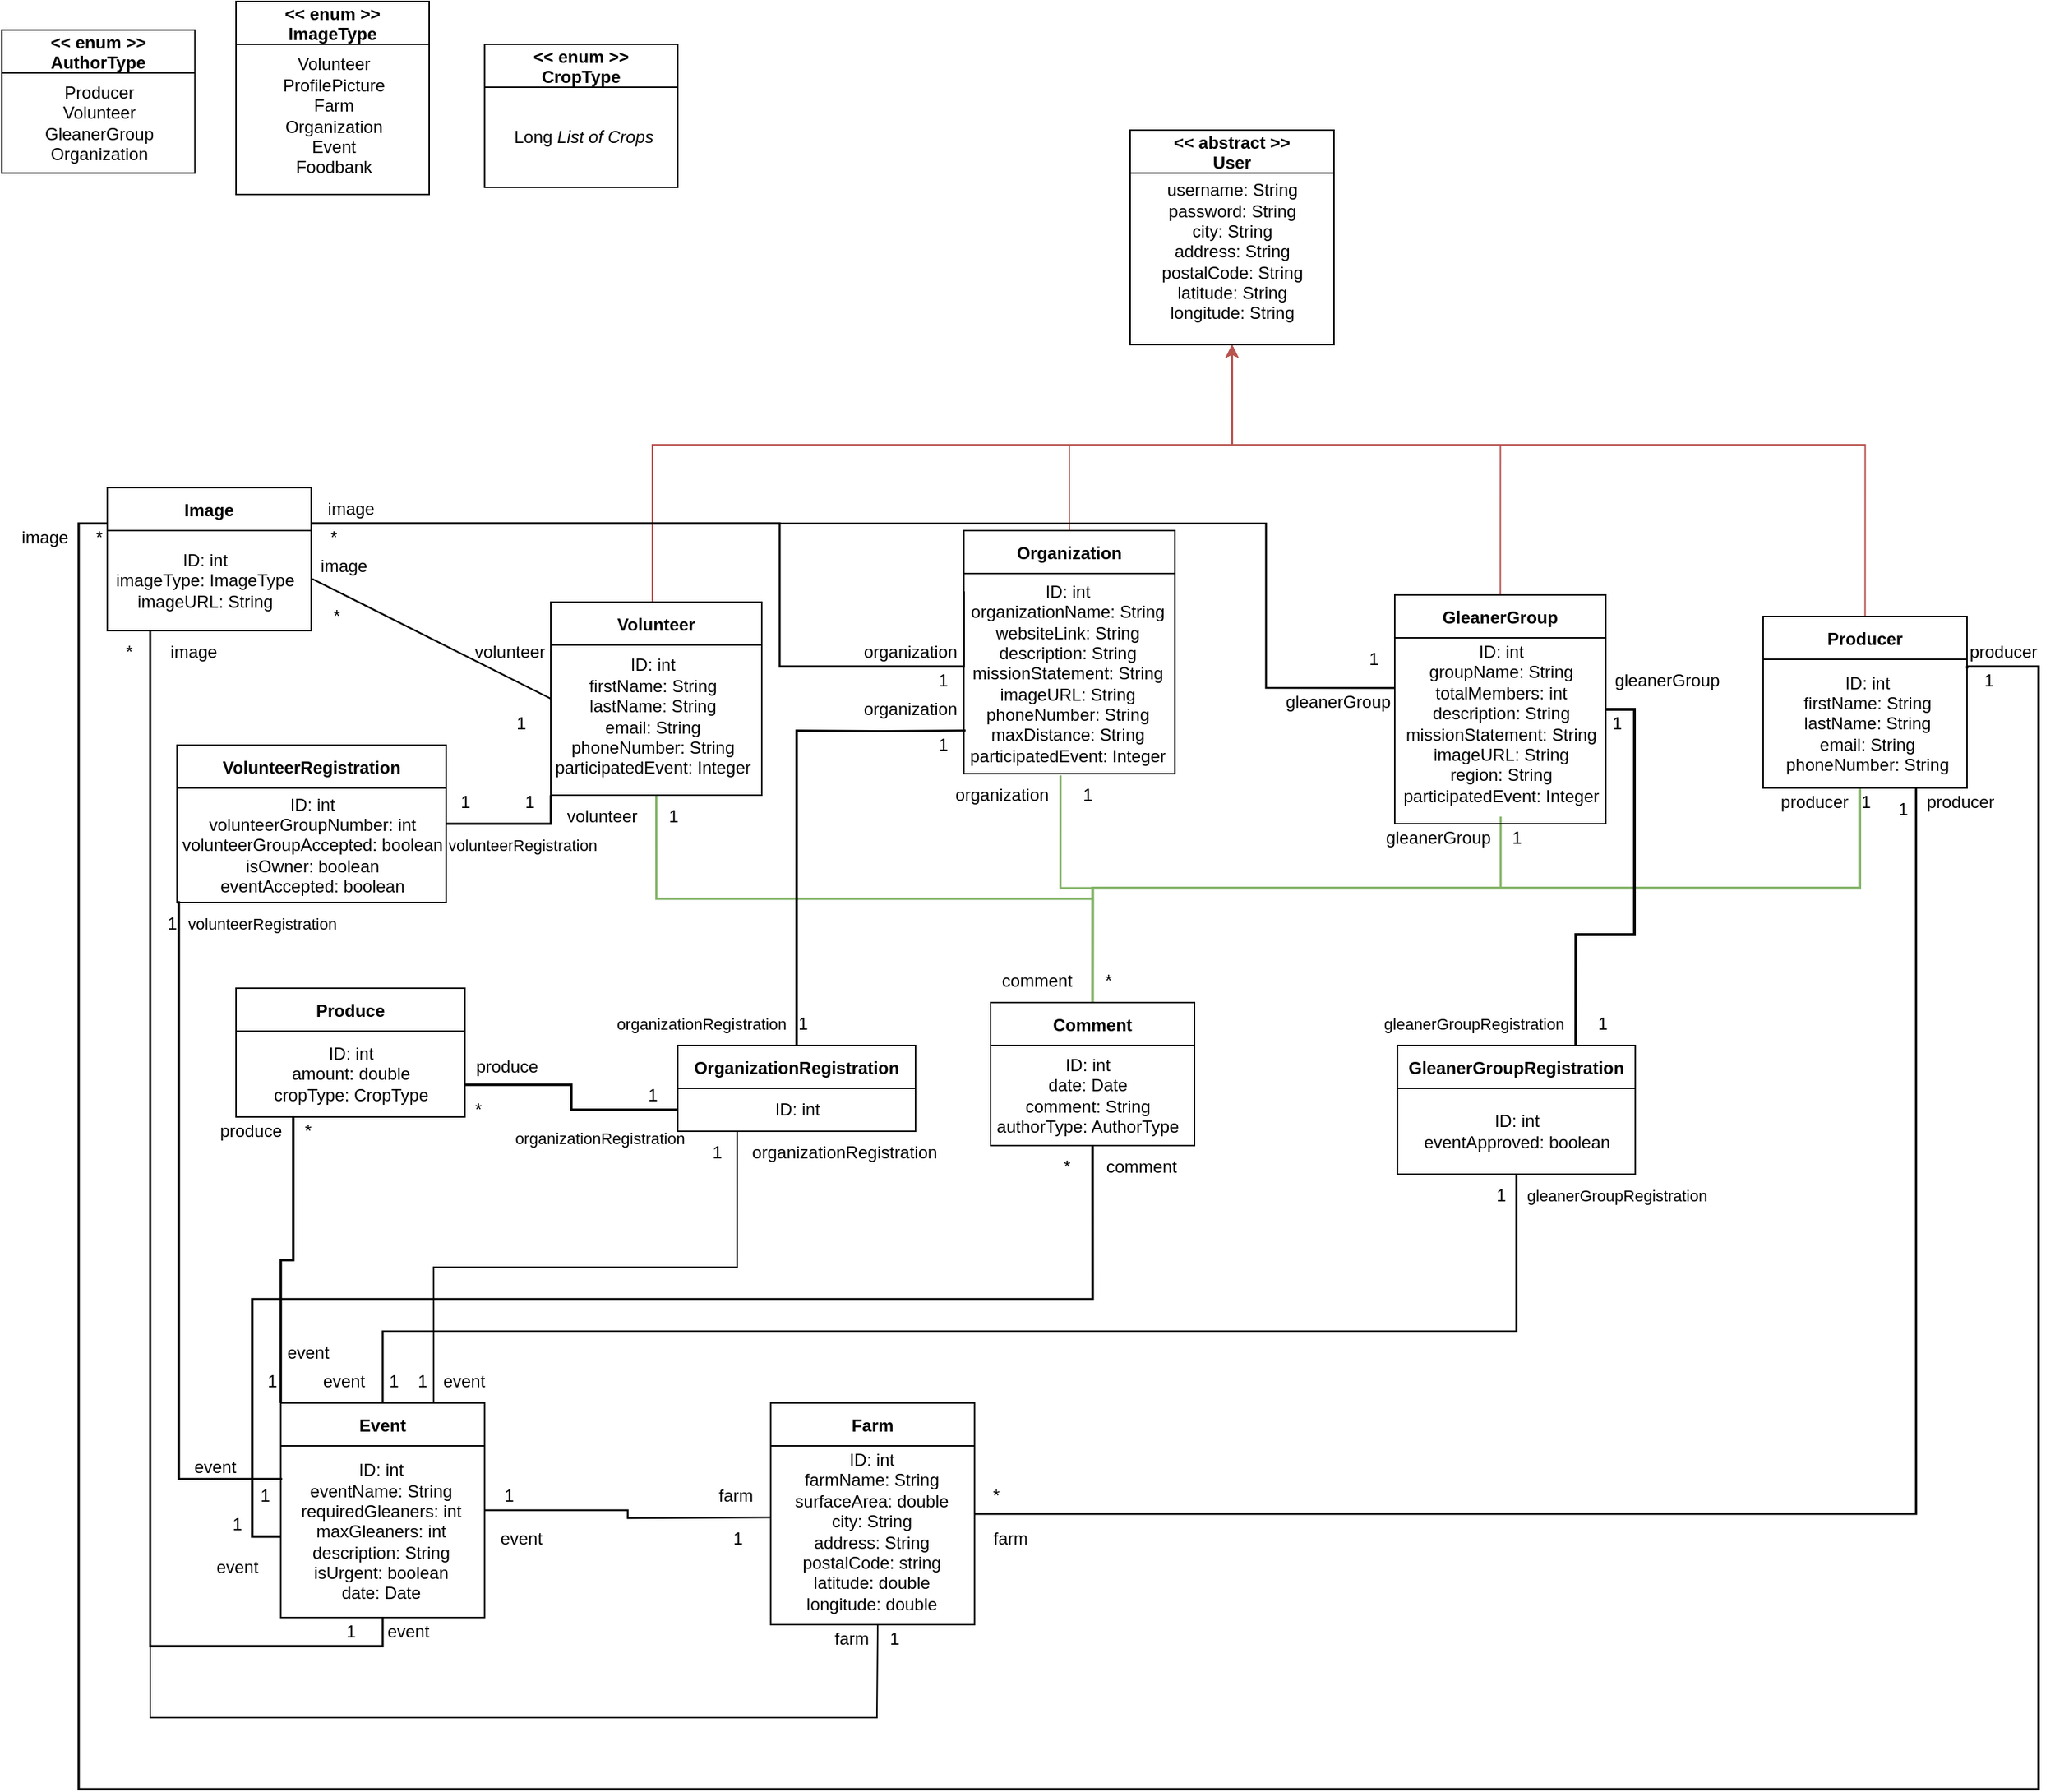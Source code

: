 <mxfile version="20.5.1" type="device"><diagram id="tnx606w1T7UaJfIOxHGK" name="Page-1"><mxGraphModel dx="1409" dy="1509" grid="1" gridSize="10" guides="1" tooltips="1" connect="1" arrows="1" fold="1" page="1" pageScale="1" pageWidth="850" pageHeight="1100" math="0" shadow="0"><root><mxCell id="0"/><mxCell id="1" parent="0"/><mxCell id="emNOb3hf-atkcqScyi4Q-19" value="&lt;&lt; enum &gt;&gt;&#10;AuthorType" style="swimlane;startSize=30;" parent="1" vertex="1"><mxGeometry x="-363.75" y="-940" width="135" height="100" as="geometry"/></mxCell><mxCell id="emNOb3hf-atkcqScyi4Q-20" value="Producer&lt;br&gt;Volunteer&lt;br&gt;GleanerGroup&lt;br&gt;Organization" style="text;html=1;align=center;verticalAlign=middle;resizable=0;points=[];autosize=1;strokeColor=none;fillColor=none;" parent="emNOb3hf-atkcqScyi4Q-19" vertex="1"><mxGeometry x="17.5" y="30" width="100" height="70" as="geometry"/></mxCell><mxCell id="PWf16Jg3KLPN31Nkqu6g-30" style="edgeStyle=orthogonalEdgeStyle;rounded=0;orthogonalLoop=1;jettySize=auto;html=1;exitX=0.5;exitY=0;exitDx=0;exitDy=0;entryX=0.5;entryY=1;entryDx=0;entryDy=0;shape=link;width=0.476;fillColor=#d5e8d4;strokeColor=#82b366;" edge="1" parent="1" source="PWf16Jg3KLPN31Nkqu6g-6" target="PWf16Jg3KLPN31Nkqu6g-9"><mxGeometry relative="1" as="geometry"/></mxCell><mxCell id="PWf16Jg3KLPN31Nkqu6g-35" style="edgeStyle=orthogonalEdgeStyle;rounded=0;orthogonalLoop=1;jettySize=auto;html=1;exitX=0.5;exitY=1;exitDx=0;exitDy=0;entryX=0.001;entryY=0.531;entryDx=0;entryDy=0;entryPerimeter=0;shape=link;width=0.769;" edge="1" parent="1" source="PWf16Jg3KLPN31Nkqu6g-6" target="PWf16Jg3KLPN31Nkqu6g-23"><mxGeometry relative="1" as="geometry"/></mxCell><mxCell id="PWf16Jg3KLPN31Nkqu6g-47" style="edgeStyle=orthogonalEdgeStyle;rounded=0;orthogonalLoop=1;jettySize=auto;html=1;exitX=0.5;exitY=0;exitDx=0;exitDy=0;entryX=-0.122;entryY=0.038;entryDx=0;entryDy=0;entryPerimeter=0;shape=link;width=-0.476;fillColor=#d5e8d4;strokeColor=#82b366;" edge="1" parent="1" source="PWf16Jg3KLPN31Nkqu6g-6" target="PWf16Jg3KLPN31Nkqu6g-64"><mxGeometry relative="1" as="geometry"><Array as="points"><mxPoint x="399" y="-340"/><mxPoint x="376" y="-340"/></Array></mxGeometry></mxCell><mxCell id="PWf16Jg3KLPN31Nkqu6g-48" style="edgeStyle=orthogonalEdgeStyle;rounded=0;orthogonalLoop=1;jettySize=auto;html=1;exitX=0.5;exitY=0;exitDx=0;exitDy=0;shape=link;width=0.476;fillColor=#d5e8d4;strokeColor=#82b366;" edge="1" parent="1" source="PWf16Jg3KLPN31Nkqu6g-6" target="PWf16Jg3KLPN31Nkqu6g-14"><mxGeometry relative="1" as="geometry"><mxPoint x="700" y="-370" as="targetPoint"/><Array as="points"><mxPoint x="399" y="-340"/><mxPoint x="684" y="-340"/></Array></mxGeometry></mxCell><mxCell id="PWf16Jg3KLPN31Nkqu6g-49" style="edgeStyle=orthogonalEdgeStyle;rounded=0;orthogonalLoop=1;jettySize=auto;html=1;exitX=0.5;exitY=0;exitDx=0;exitDy=0;shape=link;width=-0.952;fillColor=#d5e8d4;strokeColor=#82b366;" edge="1" parent="1" source="PWf16Jg3KLPN31Nkqu6g-6"><mxGeometry relative="1" as="geometry"><mxPoint x="935" y="-410" as="targetPoint"/><Array as="points"><mxPoint x="399" y="-340"/><mxPoint x="935" y="-340"/></Array></mxGeometry></mxCell><mxCell id="PWf16Jg3KLPN31Nkqu6g-6" value="Comment" style="swimlane;startSize=30;" vertex="1" parent="1"><mxGeometry x="327.5" y="-260" width="142.5" height="100" as="geometry"/></mxCell><mxCell id="PWf16Jg3KLPN31Nkqu6g-7" value="ID: int&lt;br&gt;date: Date&lt;br&gt;comment: String&lt;br&gt;authorType: AuthorType&lt;br&gt;" style="text;html=1;align=center;verticalAlign=middle;resizable=0;points=[];autosize=1;strokeColor=none;fillColor=none;" vertex="1" parent="PWf16Jg3KLPN31Nkqu6g-6"><mxGeometry x="-7.5" y="30" width="150" height="70" as="geometry"/></mxCell><mxCell id="PWf16Jg3KLPN31Nkqu6g-172" style="edgeStyle=orthogonalEdgeStyle;rounded=0;orthogonalLoop=1;jettySize=auto;html=1;exitX=0.5;exitY=0;exitDx=0;exitDy=0;entryX=0.5;entryY=1;entryDx=0;entryDy=0;fontSize=12;fillColor=#f8cecc;strokeColor=#b85450;" edge="1" parent="1" source="PWf16Jg3KLPN31Nkqu6g-9" target="PWf16Jg3KLPN31Nkqu6g-164"><mxGeometry relative="1" as="geometry"><Array as="points"><mxPoint x="91" y="-650"/><mxPoint x="496" y="-650"/></Array></mxGeometry></mxCell><mxCell id="PWf16Jg3KLPN31Nkqu6g-9" value="Volunteer" style="swimlane;startSize=30;" vertex="1" parent="1"><mxGeometry x="20" y="-540" width="147.5" height="135" as="geometry"/></mxCell><mxCell id="PWf16Jg3KLPN31Nkqu6g-10" value="ID: int&lt;br&gt;firstName: String&lt;br&gt;lastName: String&lt;br&gt;email: String&lt;br&gt;phoneNumber: String&lt;br&gt;participatedEvent: Integer" style="text;html=1;align=center;verticalAlign=middle;resizable=0;points=[];autosize=1;strokeColor=none;fillColor=none;" vertex="1" parent="PWf16Jg3KLPN31Nkqu6g-9"><mxGeometry x="-8.75" y="30" width="160" height="100" as="geometry"/></mxCell><mxCell id="PWf16Jg3KLPN31Nkqu6g-169" style="edgeStyle=orthogonalEdgeStyle;rounded=0;orthogonalLoop=1;jettySize=auto;html=1;exitX=0.5;exitY=0;exitDx=0;exitDy=0;entryX=0.5;entryY=1;entryDx=0;entryDy=0;fontSize=12;fillColor=#f8cecc;strokeColor=#b85450;" edge="1" parent="1" source="PWf16Jg3KLPN31Nkqu6g-11" target="PWf16Jg3KLPN31Nkqu6g-164"><mxGeometry relative="1" as="geometry"><Array as="points"><mxPoint x="383" y="-650"/><mxPoint x="496" y="-650"/></Array></mxGeometry></mxCell><mxCell id="PWf16Jg3KLPN31Nkqu6g-11" value="Organization" style="swimlane;startSize=30;" vertex="1" parent="1"><mxGeometry x="308.75" y="-590" width="147.5" height="170" as="geometry"/></mxCell><mxCell id="PWf16Jg3KLPN31Nkqu6g-12" value="ID: int&lt;br&gt;organizationName: String&lt;br&gt;websiteLink: String&lt;br&gt;description: String&lt;br&gt;missionStatement: String&lt;br&gt;imageURL: String&lt;br&gt;phoneNumber: String&lt;br&gt;maxDistance: String&lt;br&gt;participatedEvent: Integer" style="text;html=1;align=center;verticalAlign=middle;resizable=0;points=[];autosize=1;strokeColor=none;fillColor=none;" vertex="1" parent="PWf16Jg3KLPN31Nkqu6g-11"><mxGeometry x="-7.5" y="30" width="160" height="140" as="geometry"/></mxCell><mxCell id="PWf16Jg3KLPN31Nkqu6g-170" style="edgeStyle=orthogonalEdgeStyle;rounded=0;orthogonalLoop=1;jettySize=auto;html=1;exitX=0.5;exitY=0;exitDx=0;exitDy=0;entryX=0.5;entryY=1;entryDx=0;entryDy=0;fontSize=12;fillColor=#f8cecc;strokeColor=#b85450;" edge="1" parent="1" source="PWf16Jg3KLPN31Nkqu6g-13" target="PWf16Jg3KLPN31Nkqu6g-164"><mxGeometry relative="1" as="geometry"><Array as="points"><mxPoint x="684" y="-650"/><mxPoint x="496" y="-650"/></Array></mxGeometry></mxCell><mxCell id="PWf16Jg3KLPN31Nkqu6g-13" value="GleanerGroup" style="swimlane;startSize=30;" vertex="1" parent="1"><mxGeometry x="610" y="-545" width="147.5" height="160" as="geometry"/></mxCell><mxCell id="PWf16Jg3KLPN31Nkqu6g-14" value="ID: int&lt;br&gt;groupName: String&lt;br&gt;totalMembers: int&lt;br&gt;description: String&lt;br&gt;missionStatement: String&lt;br&gt;imageURL: String&lt;br&gt;region: String&lt;br&gt;participatedEvent: Integer" style="text;html=1;align=center;verticalAlign=middle;resizable=0;points=[];autosize=1;strokeColor=none;fillColor=none;" vertex="1" parent="PWf16Jg3KLPN31Nkqu6g-13"><mxGeometry x="-6.25" y="25" width="160" height="130" as="geometry"/></mxCell><mxCell id="PWf16Jg3KLPN31Nkqu6g-116" style="edgeStyle=orthogonalEdgeStyle;shape=link;rounded=0;orthogonalLoop=1;jettySize=auto;html=1;exitX=0.004;exitY=0.214;exitDx=0;exitDy=0;entryX=0;entryY=0.25;entryDx=0;entryDy=0;fontSize=12;width=0.588;exitPerimeter=0;" edge="1" parent="1" source="PWf16Jg3KLPN31Nkqu6g-117" target="PWf16Jg3KLPN31Nkqu6g-91"><mxGeometry relative="1" as="geometry"><Array as="points"><mxPoint x="1010" y="-495"/><mxPoint x="1060" y="-495"/><mxPoint x="1060" y="290"/><mxPoint x="-310" y="290"/><mxPoint x="-310" y="-595"/></Array></mxGeometry></mxCell><mxCell id="PWf16Jg3KLPN31Nkqu6g-171" style="edgeStyle=orthogonalEdgeStyle;rounded=0;orthogonalLoop=1;jettySize=auto;html=1;exitX=0.5;exitY=0;exitDx=0;exitDy=0;entryX=0.5;entryY=1;entryDx=0;entryDy=0;fontSize=12;fillColor=#f8cecc;strokeColor=#b85450;" edge="1" parent="1" source="PWf16Jg3KLPN31Nkqu6g-20" target="PWf16Jg3KLPN31Nkqu6g-164"><mxGeometry relative="1" as="geometry"><Array as="points"><mxPoint x="939" y="-650"/><mxPoint x="496" y="-650"/></Array></mxGeometry></mxCell><mxCell id="PWf16Jg3KLPN31Nkqu6g-20" value="Producer" style="swimlane;startSize=30;" vertex="1" parent="1"><mxGeometry x="867.5" y="-530" width="142.5" height="120" as="geometry"/></mxCell><mxCell id="PWf16Jg3KLPN31Nkqu6g-21" value="ID: int&lt;br&gt;firstName: String&lt;br&gt;lastName: String&lt;br&gt;email: String&lt;br&gt;phoneNumber: String" style="text;html=1;align=center;verticalAlign=middle;resizable=0;points=[];autosize=1;strokeColor=none;fillColor=none;" vertex="1" parent="PWf16Jg3KLPN31Nkqu6g-20"><mxGeometry x="2.5" y="30" width="140" height="90" as="geometry"/></mxCell><mxCell id="PWf16Jg3KLPN31Nkqu6g-25" style="edgeStyle=orthogonalEdgeStyle;rounded=0;orthogonalLoop=1;jettySize=auto;html=1;exitX=1;exitY=0.5;exitDx=0;exitDy=0;entryX=0;entryY=0.5;entryDx=0;entryDy=0;shape=link;width=0.213;" edge="1" parent="1" source="PWf16Jg3KLPN31Nkqu6g-22"><mxGeometry relative="1" as="geometry"><mxPoint x="173.75" y="100" as="targetPoint"/></mxGeometry></mxCell><mxCell id="PWf16Jg3KLPN31Nkqu6g-22" value="Event" style="swimlane;startSize=30;" vertex="1" parent="1"><mxGeometry x="-168.75" y="20" width="142.5" height="150" as="geometry"/></mxCell><mxCell id="PWf16Jg3KLPN31Nkqu6g-23" value="ID: int&lt;br&gt;eventName: String&lt;br&gt;requiredGleaners: int&lt;br&gt;maxGleaners: int&lt;br&gt;description: String&lt;br&gt;isUrgent: boolean&lt;br&gt;date: Date" style="text;html=1;align=center;verticalAlign=middle;resizable=0;points=[];autosize=1;strokeColor=none;fillColor=none;" vertex="1" parent="PWf16Jg3KLPN31Nkqu6g-22"><mxGeometry y="35" width="140" height="110" as="geometry"/></mxCell><mxCell id="PWf16Jg3KLPN31Nkqu6g-71" style="edgeStyle=orthogonalEdgeStyle;shape=link;rounded=0;orthogonalLoop=1;jettySize=auto;html=1;exitX=1;exitY=0.5;exitDx=0;exitDy=0;width=-0.545;entryX=0.75;entryY=1;entryDx=0;entryDy=0;" edge="1" parent="1" source="PWf16Jg3KLPN31Nkqu6g-26" target="PWf16Jg3KLPN31Nkqu6g-20"><mxGeometry relative="1" as="geometry"><mxPoint x="990" y="-370" as="targetPoint"/></mxGeometry></mxCell><mxCell id="PWf16Jg3KLPN31Nkqu6g-26" value="Farm" style="swimlane;startSize=30;" vertex="1" parent="1"><mxGeometry x="173.75" y="20" width="142.5" height="155" as="geometry"/></mxCell><mxCell id="PWf16Jg3KLPN31Nkqu6g-27" value="ID: int&lt;br&gt;farmName: String&lt;br&gt;surfaceArea: double&lt;br&gt;city: String&lt;br&gt;address: String&lt;br&gt;postalCode: string&lt;br&gt;latitude: double&lt;br&gt;longitude: double" style="text;html=1;align=center;verticalAlign=middle;resizable=0;points=[];autosize=1;strokeColor=none;fillColor=none;" vertex="1" parent="PWf16Jg3KLPN31Nkqu6g-26"><mxGeometry x="5" y="25" width="130" height="130" as="geometry"/></mxCell><mxCell id="PWf16Jg3KLPN31Nkqu6g-28" value="1" style="text;html=1;strokeColor=none;fillColor=none;align=center;verticalAlign=middle;whiteSpace=wrap;rounded=0;" vertex="1" parent="1"><mxGeometry x="-38.75" y="70" width="60" height="30" as="geometry"/></mxCell><mxCell id="PWf16Jg3KLPN31Nkqu6g-29" value="1" style="text;html=1;strokeColor=none;fillColor=none;align=center;verticalAlign=middle;whiteSpace=wrap;rounded=0;" vertex="1" parent="1"><mxGeometry x="121.25" y="100" width="60" height="30" as="geometry"/></mxCell><mxCell id="PWf16Jg3KLPN31Nkqu6g-31" value="*" style="text;html=1;strokeColor=none;fillColor=none;align=center;verticalAlign=middle;whiteSpace=wrap;rounded=0;" vertex="1" parent="1"><mxGeometry x="380" y="-290" width="60" height="30" as="geometry"/></mxCell><mxCell id="PWf16Jg3KLPN31Nkqu6g-32" value="1" style="text;html=1;strokeColor=none;fillColor=none;align=center;verticalAlign=middle;whiteSpace=wrap;rounded=0;" vertex="1" parent="1"><mxGeometry x="76.25" y="-405" width="60" height="30" as="geometry"/></mxCell><mxCell id="PWf16Jg3KLPN31Nkqu6g-33" value="volunteer" style="text;html=1;strokeColor=none;fillColor=none;align=center;verticalAlign=middle;whiteSpace=wrap;rounded=0;" vertex="1" parent="1"><mxGeometry x="26.25" y="-405" width="60" height="30" as="geometry"/></mxCell><mxCell id="PWf16Jg3KLPN31Nkqu6g-34" value="comment" style="text;html=1;strokeColor=none;fillColor=none;align=center;verticalAlign=middle;whiteSpace=wrap;rounded=0;" vertex="1" parent="1"><mxGeometry x="330" y="-290" width="60" height="30" as="geometry"/></mxCell><mxCell id="PWf16Jg3KLPN31Nkqu6g-36" value="1" style="text;html=1;strokeColor=none;fillColor=none;align=center;verticalAlign=middle;whiteSpace=wrap;rounded=0;" vertex="1" parent="1"><mxGeometry x="-228.75" y="90" width="60" height="30" as="geometry"/></mxCell><mxCell id="PWf16Jg3KLPN31Nkqu6g-37" value="*" style="text;html=1;strokeColor=none;fillColor=none;align=center;verticalAlign=middle;whiteSpace=wrap;rounded=0;" vertex="1" parent="1"><mxGeometry x="351.25" y="-160" width="60" height="30" as="geometry"/></mxCell><mxCell id="PWf16Jg3KLPN31Nkqu6g-38" value="comment" style="text;html=1;strokeColor=none;fillColor=none;align=center;verticalAlign=middle;whiteSpace=wrap;rounded=0;" vertex="1" parent="1"><mxGeometry x="402.5" y="-160" width="60" height="30" as="geometry"/></mxCell><mxCell id="PWf16Jg3KLPN31Nkqu6g-39" value="event" style="text;html=1;strokeColor=none;fillColor=none;align=center;verticalAlign=middle;whiteSpace=wrap;rounded=0;" vertex="1" parent="1"><mxGeometry x="-228.75" y="120" width="60" height="30" as="geometry"/></mxCell><mxCell id="PWf16Jg3KLPN31Nkqu6g-62" value="organization" style="text;html=1;align=center;verticalAlign=middle;resizable=0;points=[];autosize=1;strokeColor=none;fillColor=none;" vertex="1" parent="1"><mxGeometry x="290" y="-420" width="90" height="30" as="geometry"/></mxCell><mxCell id="PWf16Jg3KLPN31Nkqu6g-64" value="1" style="text;html=1;align=center;verticalAlign=middle;resizable=0;points=[];autosize=1;strokeColor=none;fillColor=none;" vertex="1" parent="1"><mxGeometry x="380" y="-420" width="30" height="30" as="geometry"/></mxCell><mxCell id="PWf16Jg3KLPN31Nkqu6g-65" value="1" style="text;html=1;align=center;verticalAlign=middle;resizable=0;points=[];autosize=1;strokeColor=none;fillColor=none;" vertex="1" parent="1"><mxGeometry x="680" y="-390" width="30" height="30" as="geometry"/></mxCell><mxCell id="PWf16Jg3KLPN31Nkqu6g-66" value="1" style="text;html=1;align=center;verticalAlign=middle;resizable=0;points=[];autosize=1;strokeColor=none;fillColor=none;" vertex="1" parent="1"><mxGeometry x="923.75" y="-415" width="30" height="30" as="geometry"/></mxCell><mxCell id="PWf16Jg3KLPN31Nkqu6g-67" value="gleanerGroup" style="text;html=1;align=center;verticalAlign=middle;resizable=0;points=[];autosize=1;strokeColor=none;fillColor=none;" vertex="1" parent="1"><mxGeometry x="590" y="-390" width="100" height="30" as="geometry"/></mxCell><mxCell id="PWf16Jg3KLPN31Nkqu6g-68" value="producer" style="text;html=1;align=center;verticalAlign=middle;resizable=0;points=[];autosize=1;strokeColor=none;fillColor=none;" vertex="1" parent="1"><mxGeometry x="867.5" y="-415" width="70" height="30" as="geometry"/></mxCell><mxCell id="PWf16Jg3KLPN31Nkqu6g-69" value="event" style="text;html=1;align=center;verticalAlign=middle;resizable=0;points=[];autosize=1;strokeColor=none;fillColor=none;" vertex="1" parent="1"><mxGeometry x="-26.25" y="100" width="50" height="30" as="geometry"/></mxCell><mxCell id="PWf16Jg3KLPN31Nkqu6g-70" value="farm" style="text;html=1;align=center;verticalAlign=middle;resizable=0;points=[];autosize=1;strokeColor=none;fillColor=none;" vertex="1" parent="1"><mxGeometry x="123.75" y="70" width="50" height="30" as="geometry"/></mxCell><mxCell id="PWf16Jg3KLPN31Nkqu6g-72" value="producer" style="text;html=1;align=center;verticalAlign=middle;resizable=0;points=[];autosize=1;strokeColor=none;fillColor=none;" vertex="1" parent="1"><mxGeometry x="970" y="-415" width="70" height="30" as="geometry"/></mxCell><mxCell id="PWf16Jg3KLPN31Nkqu6g-73" value="1" style="text;html=1;align=center;verticalAlign=middle;resizable=0;points=[];autosize=1;strokeColor=none;fillColor=none;" vertex="1" parent="1"><mxGeometry x="950" y="-410" width="30" height="30" as="geometry"/></mxCell><mxCell id="PWf16Jg3KLPN31Nkqu6g-74" value="*" style="text;html=1;align=center;verticalAlign=middle;resizable=0;points=[];autosize=1;strokeColor=none;fillColor=none;" vertex="1" parent="1"><mxGeometry x="316.25" y="70" width="30" height="30" as="geometry"/></mxCell><mxCell id="PWf16Jg3KLPN31Nkqu6g-75" value="farm" style="text;html=1;align=center;verticalAlign=middle;resizable=0;points=[];autosize=1;strokeColor=none;fillColor=none;" vertex="1" parent="1"><mxGeometry x="316.25" y="100" width="50" height="30" as="geometry"/></mxCell><mxCell id="PWf16Jg3KLPN31Nkqu6g-78" style="edgeStyle=orthogonalEdgeStyle;shape=link;rounded=0;orthogonalLoop=1;jettySize=auto;html=1;exitX=0.75;exitY=0;exitDx=0;exitDy=0;entryX=1;entryY=0.5;entryDx=0;entryDy=0;width=-1;" edge="1" parent="1" source="PWf16Jg3KLPN31Nkqu6g-76" target="PWf16Jg3KLPN31Nkqu6g-13"><mxGeometry relative="1" as="geometry"/></mxCell><mxCell id="PWf16Jg3KLPN31Nkqu6g-86" style="edgeStyle=orthogonalEdgeStyle;shape=link;rounded=0;orthogonalLoop=1;jettySize=auto;html=1;exitX=0.5;exitY=1;exitDx=0;exitDy=0;entryX=0.5;entryY=0;entryDx=0;entryDy=0;fontSize=12;width=0.4;" edge="1" parent="1" source="PWf16Jg3KLPN31Nkqu6g-76" target="PWf16Jg3KLPN31Nkqu6g-22"><mxGeometry relative="1" as="geometry"><Array as="points"><mxPoint x="695" y="-30"/><mxPoint x="-98" y="-30"/></Array></mxGeometry></mxCell><mxCell id="PWf16Jg3KLPN31Nkqu6g-76" value="GleanerGroupRegistration" style="swimlane;startSize=30;" vertex="1" parent="1"><mxGeometry x="611.87" y="-230" width="166.25" height="90" as="geometry"/></mxCell><mxCell id="PWf16Jg3KLPN31Nkqu6g-77" value="ID: int&lt;br&gt;eventApproved: boolean" style="text;html=1;align=center;verticalAlign=middle;resizable=0;points=[];autosize=1;strokeColor=none;fillColor=none;" vertex="1" parent="PWf16Jg3KLPN31Nkqu6g-76"><mxGeometry x="8.13" y="40" width="150" height="40" as="geometry"/></mxCell><mxCell id="PWf16Jg3KLPN31Nkqu6g-79" value="1" style="text;html=1;align=center;verticalAlign=middle;resizable=0;points=[];autosize=1;strokeColor=none;fillColor=none;" vertex="1" parent="1"><mxGeometry x="740" y="-260" width="30" height="30" as="geometry"/></mxCell><mxCell id="PWf16Jg3KLPN31Nkqu6g-83" value="&lt;font style=&quot;font-size: 11px;&quot;&gt;gleanerGroupRegistration&lt;/font&gt;" style="text;html=1;align=center;verticalAlign=middle;resizable=0;points=[];autosize=1;strokeColor=none;fillColor=none;" vertex="1" parent="1"><mxGeometry x="590" y="-260" width="150" height="30" as="geometry"/></mxCell><mxCell id="PWf16Jg3KLPN31Nkqu6g-84" value="gleanerGroup" style="text;html=1;align=center;verticalAlign=middle;resizable=0;points=[];autosize=1;strokeColor=none;fillColor=none;" vertex="1" parent="1"><mxGeometry x="750" y="-500" width="100" height="30" as="geometry"/></mxCell><mxCell id="PWf16Jg3KLPN31Nkqu6g-85" value="&lt;font style=&quot;font-size: 12px;&quot;&gt;1&lt;/font&gt;" style="text;html=1;align=center;verticalAlign=middle;resizable=0;points=[];autosize=1;strokeColor=none;fillColor=none;fontSize=11;" vertex="1" parent="1"><mxGeometry x="750" y="-470" width="30" height="30" as="geometry"/></mxCell><mxCell id="PWf16Jg3KLPN31Nkqu6g-87" value="1" style="text;html=1;align=center;verticalAlign=middle;resizable=0;points=[];autosize=1;strokeColor=none;fillColor=none;fontSize=12;" vertex="1" parent="1"><mxGeometry x="-105" y="-10" width="30" height="30" as="geometry"/></mxCell><mxCell id="PWf16Jg3KLPN31Nkqu6g-88" value="event" style="text;html=1;align=center;verticalAlign=middle;resizable=0;points=[];autosize=1;strokeColor=none;fillColor=none;fontSize=12;" vertex="1" parent="1"><mxGeometry x="-150" y="-10" width="50" height="30" as="geometry"/></mxCell><mxCell id="PWf16Jg3KLPN31Nkqu6g-89" value="1" style="text;html=1;align=center;verticalAlign=middle;resizable=0;points=[];autosize=1;strokeColor=none;fillColor=none;fontSize=12;" vertex="1" parent="1"><mxGeometry x="668.75" y="-140" width="30" height="30" as="geometry"/></mxCell><mxCell id="PWf16Jg3KLPN31Nkqu6g-90" value="&lt;font style=&quot;font-size: 11px;&quot;&gt;gleanerGroupRegistration&lt;/font&gt;" style="text;html=1;align=center;verticalAlign=middle;resizable=0;points=[];autosize=1;strokeColor=none;fillColor=none;" vertex="1" parent="1"><mxGeometry x="690" y="-140" width="150" height="30" as="geometry"/></mxCell><mxCell id="PWf16Jg3KLPN31Nkqu6g-99" style="edgeStyle=none;shape=link;rounded=0;orthogonalLoop=1;jettySize=auto;html=1;exitX=1.005;exitY=0.479;exitDx=0;exitDy=0;entryX=0;entryY=0.5;entryDx=0;entryDy=0;fontSize=12;width=-0.164;exitPerimeter=0;" edge="1" parent="1" source="PWf16Jg3KLPN31Nkqu6g-92" target="PWf16Jg3KLPN31Nkqu6g-9"><mxGeometry relative="1" as="geometry"/></mxCell><mxCell id="PWf16Jg3KLPN31Nkqu6g-107" style="edgeStyle=orthogonalEdgeStyle;shape=link;rounded=0;orthogonalLoop=1;jettySize=auto;html=1;exitX=1;exitY=0.25;exitDx=0;exitDy=0;entryX=0;entryY=0.25;entryDx=0;entryDy=0;fontSize=12;width=0.417;" edge="1" parent="1" source="PWf16Jg3KLPN31Nkqu6g-91" target="PWf16Jg3KLPN31Nkqu6g-11"><mxGeometry relative="1" as="geometry"><Array as="points"><mxPoint x="180" y="-595"/><mxPoint x="180" y="-495"/></Array></mxGeometry></mxCell><mxCell id="PWf16Jg3KLPN31Nkqu6g-112" style="edgeStyle=orthogonalEdgeStyle;shape=link;rounded=0;orthogonalLoop=1;jettySize=auto;html=1;exitX=1;exitY=0.25;exitDx=0;exitDy=0;entryX=0.039;entryY=0.308;entryDx=0;entryDy=0;entryPerimeter=0;fontSize=12;width=0.345;" edge="1" parent="1" source="PWf16Jg3KLPN31Nkqu6g-91" target="PWf16Jg3KLPN31Nkqu6g-14"><mxGeometry relative="1" as="geometry"><Array as="points"><mxPoint x="520" y="-595"/><mxPoint x="520" y="-480"/></Array></mxGeometry></mxCell><mxCell id="PWf16Jg3KLPN31Nkqu6g-124" style="edgeStyle=orthogonalEdgeStyle;shape=link;rounded=0;orthogonalLoop=1;jettySize=auto;html=1;entryX=0.5;entryY=1;entryDx=0;entryDy=0;fontSize=12;width=-0.435;" edge="1" parent="1" target="PWf16Jg3KLPN31Nkqu6g-22"><mxGeometry relative="1" as="geometry"><mxPoint x="-260" y="-520" as="sourcePoint"/><Array as="points"><mxPoint x="-260" y="-520"/><mxPoint x="-260" y="190"/><mxPoint x="-98" y="190"/></Array></mxGeometry></mxCell><mxCell id="PWf16Jg3KLPN31Nkqu6g-91" value="Image" style="swimlane;startSize=30;" vertex="1" parent="1"><mxGeometry x="-290" y="-620" width="142.5" height="100" as="geometry"/></mxCell><mxCell id="PWf16Jg3KLPN31Nkqu6g-92" value="ID: int&lt;br&gt;imageType: ImageType&lt;br&gt;imageURL: String" style="text;html=1;align=center;verticalAlign=middle;resizable=0;points=[];autosize=1;strokeColor=none;fillColor=none;" vertex="1" parent="PWf16Jg3KLPN31Nkqu6g-91"><mxGeometry x="-7.5" y="35" width="150" height="60" as="geometry"/></mxCell><mxCell id="PWf16Jg3KLPN31Nkqu6g-100" value="*" style="text;html=1;align=center;verticalAlign=middle;resizable=0;points=[];autosize=1;strokeColor=none;fillColor=none;fontSize=12;" vertex="1" parent="1"><mxGeometry x="-145" y="-545" width="30" height="30" as="geometry"/></mxCell><mxCell id="PWf16Jg3KLPN31Nkqu6g-101" value="image" style="text;html=1;align=center;verticalAlign=middle;resizable=0;points=[];autosize=1;strokeColor=none;fillColor=none;fontSize=12;" vertex="1" parent="1"><mxGeometry x="-155" y="-580" width="60" height="30" as="geometry"/></mxCell><mxCell id="PWf16Jg3KLPN31Nkqu6g-102" value="1" style="text;html=1;align=center;verticalAlign=middle;resizable=0;points=[];autosize=1;strokeColor=none;fillColor=none;fontSize=12;" vertex="1" parent="1"><mxGeometry x="-16.25" y="-470" width="30" height="30" as="geometry"/></mxCell><mxCell id="PWf16Jg3KLPN31Nkqu6g-103" value="volunteer" style="text;html=1;align=center;verticalAlign=middle;resizable=0;points=[];autosize=1;strokeColor=none;fillColor=none;fontSize=12;" vertex="1" parent="1"><mxGeometry x="-43.75" y="-520" width="70" height="30" as="geometry"/></mxCell><mxCell id="PWf16Jg3KLPN31Nkqu6g-108" value="1" style="text;html=1;align=center;verticalAlign=middle;resizable=0;points=[];autosize=1;strokeColor=none;fillColor=none;fontSize=12;" vertex="1" parent="1"><mxGeometry x="278.75" y="-500" width="30" height="30" as="geometry"/></mxCell><mxCell id="PWf16Jg3KLPN31Nkqu6g-109" value="organization" style="text;html=1;align=center;verticalAlign=middle;resizable=0;points=[];autosize=1;strokeColor=none;fillColor=none;fontSize=12;" vertex="1" parent="1"><mxGeometry x="226.25" y="-520" width="90" height="30" as="geometry"/></mxCell><mxCell id="PWf16Jg3KLPN31Nkqu6g-111" value="*" style="text;html=1;align=center;verticalAlign=middle;resizable=0;points=[];autosize=1;strokeColor=none;fillColor=none;fontSize=12;" vertex="1" parent="1"><mxGeometry x="-147.5" y="-600" width="30" height="30" as="geometry"/></mxCell><mxCell id="PWf16Jg3KLPN31Nkqu6g-113" value="image" style="text;html=1;align=center;verticalAlign=middle;resizable=0;points=[];autosize=1;strokeColor=none;fillColor=none;fontSize=12;" vertex="1" parent="1"><mxGeometry x="-150" y="-620" width="60" height="30" as="geometry"/></mxCell><mxCell id="PWf16Jg3KLPN31Nkqu6g-114" value="gleanerGroup" style="text;html=1;align=center;verticalAlign=middle;resizable=0;points=[];autosize=1;strokeColor=none;fillColor=none;fontSize=12;" vertex="1" parent="1"><mxGeometry x="520" y="-485" width="100" height="30" as="geometry"/></mxCell><mxCell id="PWf16Jg3KLPN31Nkqu6g-115" value="1" style="text;html=1;align=center;verticalAlign=middle;resizable=0;points=[];autosize=1;strokeColor=none;fillColor=none;fontSize=12;" vertex="1" parent="1"><mxGeometry x="580" y="-515" width="30" height="30" as="geometry"/></mxCell><mxCell id="PWf16Jg3KLPN31Nkqu6g-117" value="1" style="text;html=1;align=center;verticalAlign=middle;resizable=0;points=[];autosize=1;strokeColor=none;fillColor=none;fontSize=12;" vertex="1" parent="1"><mxGeometry x="1010" y="-500" width="30" height="30" as="geometry"/></mxCell><mxCell id="PWf16Jg3KLPN31Nkqu6g-118" value="producer" style="text;html=1;align=center;verticalAlign=middle;resizable=0;points=[];autosize=1;strokeColor=none;fillColor=none;fontSize=12;" vertex="1" parent="1"><mxGeometry x="1000" y="-520" width="70" height="30" as="geometry"/></mxCell><mxCell id="PWf16Jg3KLPN31Nkqu6g-119" value="image" style="text;html=1;align=center;verticalAlign=middle;resizable=0;points=[];autosize=1;strokeColor=none;fillColor=none;fontSize=12;" vertex="1" parent="1"><mxGeometry x="-363.75" y="-600" width="60" height="30" as="geometry"/></mxCell><mxCell id="PWf16Jg3KLPN31Nkqu6g-120" value="*" style="text;html=1;align=center;verticalAlign=middle;resizable=0;points=[];autosize=1;strokeColor=none;fillColor=none;fontSize=12;" vertex="1" parent="1"><mxGeometry x="-311.25" y="-600" width="30" height="30" as="geometry"/></mxCell><mxCell id="PWf16Jg3KLPN31Nkqu6g-125" value="image" style="text;html=1;align=center;verticalAlign=middle;resizable=0;points=[];autosize=1;strokeColor=none;fillColor=none;fontSize=12;" vertex="1" parent="1"><mxGeometry x="-260" y="-520" width="60" height="30" as="geometry"/></mxCell><mxCell id="PWf16Jg3KLPN31Nkqu6g-127" value="*" style="text;html=1;align=center;verticalAlign=middle;resizable=0;points=[];autosize=1;strokeColor=none;fillColor=none;fontSize=12;" vertex="1" parent="1"><mxGeometry x="-290" y="-520" width="30" height="30" as="geometry"/></mxCell><mxCell id="PWf16Jg3KLPN31Nkqu6g-128" value="1" style="text;html=1;align=center;verticalAlign=middle;resizable=0;points=[];autosize=1;strokeColor=none;fillColor=none;fontSize=12;" vertex="1" parent="1"><mxGeometry x="-135" y="165" width="30" height="30" as="geometry"/></mxCell><mxCell id="PWf16Jg3KLPN31Nkqu6g-129" value="event" style="text;html=1;align=center;verticalAlign=middle;resizable=0;points=[];autosize=1;strokeColor=none;fillColor=none;fontSize=12;" vertex="1" parent="1"><mxGeometry x="-105" y="165" width="50" height="30" as="geometry"/></mxCell><mxCell id="PWf16Jg3KLPN31Nkqu6g-130" value="" style="endArrow=none;html=1;rounded=0;fontSize=12;shape=link;width=0;entryX=0.537;entryY=0.997;entryDx=0;entryDy=0;entryPerimeter=0;" edge="1" parent="1" target="PWf16Jg3KLPN31Nkqu6g-27"><mxGeometry width="50" height="50" relative="1" as="geometry"><mxPoint x="-260" y="190" as="sourcePoint"/><mxPoint x="110" y="230" as="targetPoint"/><Array as="points"><mxPoint x="-260" y="240"/><mxPoint x="50" y="240"/><mxPoint x="248" y="240"/></Array></mxGeometry></mxCell><mxCell id="PWf16Jg3KLPN31Nkqu6g-131" value="1" style="text;html=1;align=center;verticalAlign=middle;resizable=0;points=[];autosize=1;strokeColor=none;fillColor=none;fontSize=12;" vertex="1" parent="1"><mxGeometry x="245" y="170" width="30" height="30" as="geometry"/></mxCell><mxCell id="PWf16Jg3KLPN31Nkqu6g-132" value="farm" style="text;html=1;align=center;verticalAlign=middle;resizable=0;points=[];autosize=1;strokeColor=none;fillColor=none;fontSize=12;" vertex="1" parent="1"><mxGeometry x="205" y="170" width="50" height="30" as="geometry"/></mxCell><mxCell id="PWf16Jg3KLPN31Nkqu6g-133" value="&lt;&lt; enum &gt;&gt;&#10;ImageType" style="swimlane;startSize=30;" vertex="1" parent="1"><mxGeometry x="-200" y="-960" width="135" height="135" as="geometry"/></mxCell><mxCell id="PWf16Jg3KLPN31Nkqu6g-134" value="Volunteer&lt;br&gt;ProfilePicture&lt;br&gt;Farm&lt;br&gt;Organization&lt;br&gt;Event&lt;br&gt;Foodbank" style="text;html=1;align=center;verticalAlign=middle;resizable=0;points=[];autosize=1;strokeColor=none;fillColor=none;" vertex="1" parent="PWf16Jg3KLPN31Nkqu6g-133"><mxGeometry x="22.5" y="30" width="90" height="100" as="geometry"/></mxCell><mxCell id="PWf16Jg3KLPN31Nkqu6g-137" style="edgeStyle=orthogonalEdgeStyle;shape=link;rounded=0;orthogonalLoop=1;jettySize=auto;html=1;exitX=0.5;exitY=0;exitDx=0;exitDy=0;fontSize=12;width=-0.667;" edge="1" parent="1" source="PWf16Jg3KLPN31Nkqu6g-135"><mxGeometry relative="1" as="geometry"><mxPoint x="310" y="-450" as="targetPoint"/><Array as="points"><mxPoint x="192" y="-450"/><mxPoint x="311" y="-450"/></Array></mxGeometry></mxCell><mxCell id="PWf16Jg3KLPN31Nkqu6g-142" style="edgeStyle=orthogonalEdgeStyle;shape=link;rounded=0;orthogonalLoop=1;jettySize=auto;html=1;exitX=0.25;exitY=1;exitDx=0;exitDy=0;entryX=0.75;entryY=0;entryDx=0;entryDy=0;fontSize=11;width=0;" edge="1" parent="1" source="PWf16Jg3KLPN31Nkqu6g-135" target="PWf16Jg3KLPN31Nkqu6g-22"><mxGeometry relative="1" as="geometry"/></mxCell><mxCell id="PWf16Jg3KLPN31Nkqu6g-154" style="edgeStyle=orthogonalEdgeStyle;shape=link;rounded=0;orthogonalLoop=1;jettySize=auto;html=1;exitX=0;exitY=0.75;exitDx=0;exitDy=0;entryX=1;entryY=0.75;entryDx=0;entryDy=0;fontSize=12;width=0.714;" edge="1" parent="1" source="PWf16Jg3KLPN31Nkqu6g-135" target="PWf16Jg3KLPN31Nkqu6g-149"><mxGeometry relative="1" as="geometry"/></mxCell><mxCell id="PWf16Jg3KLPN31Nkqu6g-135" value="OrganizationRegistration" style="swimlane;startSize=30;" vertex="1" parent="1"><mxGeometry x="108.75" y="-230" width="166.25" height="60" as="geometry"/></mxCell><mxCell id="PWf16Jg3KLPN31Nkqu6g-136" value="ID: int" style="text;html=1;align=center;verticalAlign=middle;resizable=0;points=[];autosize=1;strokeColor=none;fillColor=none;" vertex="1" parent="PWf16Jg3KLPN31Nkqu6g-135"><mxGeometry x="58.12" y="30" width="50" height="30" as="geometry"/></mxCell><mxCell id="PWf16Jg3KLPN31Nkqu6g-138" value="1" style="text;html=1;align=center;verticalAlign=middle;resizable=0;points=[];autosize=1;strokeColor=none;fillColor=none;fontSize=12;" vertex="1" parent="1"><mxGeometry x="278.75" y="-455" width="30" height="30" as="geometry"/></mxCell><mxCell id="PWf16Jg3KLPN31Nkqu6g-139" value="organization" style="text;html=1;align=center;verticalAlign=middle;resizable=0;points=[];autosize=1;strokeColor=none;fillColor=none;fontSize=12;" vertex="1" parent="1"><mxGeometry x="226.25" y="-480" width="90" height="30" as="geometry"/></mxCell><mxCell id="PWf16Jg3KLPN31Nkqu6g-140" value="1" style="text;html=1;align=center;verticalAlign=middle;resizable=0;points=[];autosize=1;strokeColor=none;fillColor=none;fontSize=12;" vertex="1" parent="1"><mxGeometry x="181.25" y="-260" width="30" height="30" as="geometry"/></mxCell><mxCell id="PWf16Jg3KLPN31Nkqu6g-141" value="&lt;font style=&quot;font-size: 11px;&quot;&gt;organizationRegistration&lt;/font&gt;" style="text;html=1;align=center;verticalAlign=middle;resizable=0;points=[];autosize=1;strokeColor=none;fillColor=none;fontSize=12;" vertex="1" parent="1"><mxGeometry x="55" y="-260" width="140" height="30" as="geometry"/></mxCell><mxCell id="PWf16Jg3KLPN31Nkqu6g-143" value="&lt;font style=&quot;font-size: 12px;&quot;&gt;1&lt;/font&gt;" style="text;html=1;align=center;verticalAlign=middle;resizable=0;points=[];autosize=1;strokeColor=none;fillColor=none;fontSize=11;" vertex="1" parent="1"><mxGeometry x="-85" y="-10" width="30" height="30" as="geometry"/></mxCell><mxCell id="PWf16Jg3KLPN31Nkqu6g-144" value="event" style="text;html=1;align=center;verticalAlign=middle;resizable=0;points=[];autosize=1;strokeColor=none;fillColor=none;fontSize=12;" vertex="1" parent="1"><mxGeometry x="-66.25" y="-10" width="50" height="30" as="geometry"/></mxCell><mxCell id="PWf16Jg3KLPN31Nkqu6g-145" value="organizationRegistration" style="text;html=1;align=center;verticalAlign=middle;resizable=0;points=[];autosize=1;strokeColor=none;fillColor=none;fontSize=12;" vertex="1" parent="1"><mxGeometry x="150" y="-170" width="150" height="30" as="geometry"/></mxCell><mxCell id="PWf16Jg3KLPN31Nkqu6g-146" value="1" style="text;html=1;align=center;verticalAlign=middle;resizable=0;points=[];autosize=1;strokeColor=none;fillColor=none;fontSize=12;" vertex="1" parent="1"><mxGeometry x="121.25" y="-170" width="30" height="30" as="geometry"/></mxCell><mxCell id="PWf16Jg3KLPN31Nkqu6g-147" value="&lt;&lt; enum &gt;&gt;&#10;CropType" style="swimlane;startSize=30;" vertex="1" parent="1"><mxGeometry x="-26.25" y="-930" width="135" height="100" as="geometry"/></mxCell><mxCell id="PWf16Jg3KLPN31Nkqu6g-148" value="&amp;nbsp;Long&amp;nbsp;&lt;i&gt;List of Crops&lt;/i&gt;" style="text;html=1;align=center;verticalAlign=middle;resizable=0;points=[];autosize=1;strokeColor=none;fillColor=none;" vertex="1" parent="PWf16Jg3KLPN31Nkqu6g-147"><mxGeometry x="7.5" y="50" width="120" height="30" as="geometry"/></mxCell><mxCell id="PWf16Jg3KLPN31Nkqu6g-159" style="edgeStyle=orthogonalEdgeStyle;shape=link;rounded=0;orthogonalLoop=1;jettySize=auto;html=1;exitX=0.25;exitY=1;exitDx=0;exitDy=0;entryX=0;entryY=0;entryDx=0;entryDy=0;fontSize=12;width=-0.714;" edge="1" parent="1" source="PWf16Jg3KLPN31Nkqu6g-149" target="PWf16Jg3KLPN31Nkqu6g-22"><mxGeometry relative="1" as="geometry"/></mxCell><mxCell id="PWf16Jg3KLPN31Nkqu6g-149" value="Produce" style="swimlane;startSize=30;" vertex="1" parent="1"><mxGeometry x="-200" y="-270" width="160" height="90" as="geometry"/></mxCell><mxCell id="PWf16Jg3KLPN31Nkqu6g-150" value="ID: int&lt;br&gt;amount: double&lt;br&gt;cropType: CropType" style="text;html=1;align=center;verticalAlign=middle;resizable=0;points=[];autosize=1;strokeColor=none;fillColor=none;" vertex="1" parent="PWf16Jg3KLPN31Nkqu6g-149"><mxGeometry x="15.0" y="30" width="130" height="60" as="geometry"/></mxCell><mxCell id="PWf16Jg3KLPN31Nkqu6g-155" value="*" style="text;html=1;align=center;verticalAlign=middle;resizable=0;points=[];autosize=1;strokeColor=none;fillColor=none;fontSize=12;" vertex="1" parent="1"><mxGeometry x="-46.25" y="-200" width="30" height="30" as="geometry"/></mxCell><mxCell id="PWf16Jg3KLPN31Nkqu6g-156" value="produce" style="text;html=1;align=center;verticalAlign=middle;resizable=0;points=[];autosize=1;strokeColor=none;fillColor=none;fontSize=12;" vertex="1" parent="1"><mxGeometry x="-46.25" y="-230" width="70" height="30" as="geometry"/></mxCell><mxCell id="PWf16Jg3KLPN31Nkqu6g-157" value="1" style="text;html=1;align=center;verticalAlign=middle;resizable=0;points=[];autosize=1;strokeColor=none;fillColor=none;fontSize=12;" vertex="1" parent="1"><mxGeometry x="76.25" y="-210" width="30" height="30" as="geometry"/></mxCell><mxCell id="PWf16Jg3KLPN31Nkqu6g-158" value="&lt;font style=&quot;font-size: 11px;&quot;&gt;organizationRegistration&lt;/font&gt;" style="text;html=1;align=center;verticalAlign=middle;resizable=0;points=[];autosize=1;strokeColor=none;fillColor=none;fontSize=12;" vertex="1" parent="1"><mxGeometry x="-16.25" y="-180" width="140" height="30" as="geometry"/></mxCell><mxCell id="PWf16Jg3KLPN31Nkqu6g-160" value="1" style="text;html=1;align=center;verticalAlign=middle;resizable=0;points=[];autosize=1;strokeColor=none;fillColor=none;fontSize=12;" vertex="1" parent="1"><mxGeometry x="-190" y="-10" width="30" height="30" as="geometry"/></mxCell><mxCell id="PWf16Jg3KLPN31Nkqu6g-161" value="event" style="text;html=1;align=center;verticalAlign=middle;resizable=0;points=[];autosize=1;strokeColor=none;fillColor=none;fontSize=12;" vertex="1" parent="1"><mxGeometry x="-175" y="-30" width="50" height="30" as="geometry"/></mxCell><mxCell id="PWf16Jg3KLPN31Nkqu6g-162" value="*" style="text;html=1;align=center;verticalAlign=middle;resizable=0;points=[];autosize=1;strokeColor=none;fillColor=none;fontSize=12;" vertex="1" parent="1"><mxGeometry x="-165" y="-185" width="30" height="30" as="geometry"/></mxCell><mxCell id="PWf16Jg3KLPN31Nkqu6g-163" value="produce" style="text;html=1;align=center;verticalAlign=middle;resizable=0;points=[];autosize=1;strokeColor=none;fillColor=none;fontSize=12;" vertex="1" parent="1"><mxGeometry x="-225" y="-185" width="70" height="30" as="geometry"/></mxCell><mxCell id="PWf16Jg3KLPN31Nkqu6g-164" value="&lt;&lt; abstract &gt;&gt;&#10;User" style="swimlane;startSize=30;" vertex="1" parent="1"><mxGeometry x="425" y="-870" width="142.5" height="150" as="geometry"/></mxCell><mxCell id="PWf16Jg3KLPN31Nkqu6g-165" value="username: String&lt;br&gt;password: String&lt;br&gt;city: String&lt;br&gt;address: String&lt;br&gt;postalCode: String&lt;br&gt;latitude: String&lt;br&gt;longitude: String" style="text;html=1;align=center;verticalAlign=middle;resizable=0;points=[];autosize=1;strokeColor=none;fillColor=none;" vertex="1" parent="PWf16Jg3KLPN31Nkqu6g-164"><mxGeometry x="11.25" y="30" width="120" height="110" as="geometry"/></mxCell><mxCell id="PWf16Jg3KLPN31Nkqu6g-180" style="edgeStyle=orthogonalEdgeStyle;shape=link;rounded=0;orthogonalLoop=1;jettySize=auto;html=1;exitX=1;exitY=0.5;exitDx=0;exitDy=0;entryX=0;entryY=1;entryDx=0;entryDy=0;shadow=0;fontSize=12;fillColor=#66FFFF;width=-0.435;" edge="1" parent="1" source="PWf16Jg3KLPN31Nkqu6g-177" target="PWf16Jg3KLPN31Nkqu6g-9"><mxGeometry relative="1" as="geometry"/></mxCell><mxCell id="PWf16Jg3KLPN31Nkqu6g-181" style="edgeStyle=orthogonalEdgeStyle;shape=link;rounded=0;orthogonalLoop=1;jettySize=auto;html=1;exitX=0;exitY=1;exitDx=0;exitDy=0;shadow=0;fontSize=12;fillColor=#66FFFF;width=-0.667;entryX=0.007;entryY=0.165;entryDx=0;entryDy=0;entryPerimeter=0;" edge="1" parent="1" source="PWf16Jg3KLPN31Nkqu6g-177" target="PWf16Jg3KLPN31Nkqu6g-23"><mxGeometry relative="1" as="geometry"><mxPoint x="-170" y="73" as="targetPoint"/><Array as="points"><mxPoint x="-240" y="-330"/><mxPoint x="-240" y="73"/></Array></mxGeometry></mxCell><mxCell id="PWf16Jg3KLPN31Nkqu6g-177" value="VolunteerRegistration" style="swimlane;startSize=30;" vertex="1" parent="1"><mxGeometry x="-241.25" y="-440" width="188.12" height="110" as="geometry"/></mxCell><mxCell id="PWf16Jg3KLPN31Nkqu6g-178" value="ID: int&lt;br&gt;volunteerGroupNumber: int&lt;br&gt;volunteerGroupAccepted: boolean&lt;br&gt;isOwner: boolean&lt;br&gt;eventAccepted: boolean" style="text;html=1;align=center;verticalAlign=middle;resizable=0;points=[];autosize=1;strokeColor=none;fillColor=none;" vertex="1" parent="PWf16Jg3KLPN31Nkqu6g-177"><mxGeometry x="-10.94" y="25" width="210" height="90" as="geometry"/></mxCell><mxCell id="PWf16Jg3KLPN31Nkqu6g-182" value="&lt;font style=&quot;font-size: 11px;&quot;&gt;volunteerRegistration&lt;/font&gt;" style="text;html=1;align=center;verticalAlign=middle;resizable=0;points=[];autosize=1;strokeColor=none;fillColor=none;fontSize=12;" vertex="1" parent="1"><mxGeometry x="-65" y="-385" width="130" height="30" as="geometry"/></mxCell><mxCell id="PWf16Jg3KLPN31Nkqu6g-183" value="&lt;font style=&quot;font-size: 11px;&quot;&gt;volunteerRegistration&lt;/font&gt;" style="text;html=1;align=center;verticalAlign=middle;resizable=0;points=[];autosize=1;strokeColor=none;fillColor=none;fontSize=12;" vertex="1" parent="1"><mxGeometry x="-247.5" y="-330" width="130" height="30" as="geometry"/></mxCell><mxCell id="PWf16Jg3KLPN31Nkqu6g-184" value="&lt;font style=&quot;font-size: 12px;&quot;&gt;1&lt;/font&gt;" style="text;html=1;align=center;verticalAlign=middle;resizable=0;points=[];autosize=1;strokeColor=none;fillColor=none;fontSize=11;" vertex="1" parent="1"><mxGeometry x="-55" y="-415" width="30" height="30" as="geometry"/></mxCell><mxCell id="PWf16Jg3KLPN31Nkqu6g-186" value="1" style="text;html=1;align=center;verticalAlign=middle;resizable=0;points=[];autosize=1;strokeColor=none;fillColor=none;fontSize=12;" vertex="1" parent="1"><mxGeometry x="-10" y="-415" width="30" height="30" as="geometry"/></mxCell><mxCell id="PWf16Jg3KLPN31Nkqu6g-187" value="1" style="text;html=1;align=center;verticalAlign=middle;resizable=0;points=[];autosize=1;strokeColor=none;fillColor=none;fontSize=12;" vertex="1" parent="1"><mxGeometry x="-260" y="-330" width="30" height="30" as="geometry"/></mxCell><mxCell id="PWf16Jg3KLPN31Nkqu6g-188" value="event" style="text;html=1;align=center;verticalAlign=middle;resizable=0;points=[];autosize=1;strokeColor=none;fillColor=none;fontSize=12;" vertex="1" parent="1"><mxGeometry x="-240" y="50" width="50" height="30" as="geometry"/></mxCell><mxCell id="PWf16Jg3KLPN31Nkqu6g-189" value="1" style="text;html=1;align=center;verticalAlign=middle;resizable=0;points=[];autosize=1;strokeColor=none;fillColor=none;fontSize=12;" vertex="1" parent="1"><mxGeometry x="-195" y="70" width="30" height="30" as="geometry"/></mxCell></root></mxGraphModel></diagram></mxfile>